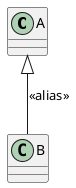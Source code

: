 {
  "sha1": "1mhxm87stpxs1blwwt9vbcws00zy98m",
  "insertion": {
    "when": "2024-05-30T20:48:19.734Z",
    "user": "plantuml@gmail.com"
  }
}
@startuml
class A
class B
A <|-- B : <<alias>>
@enduml
